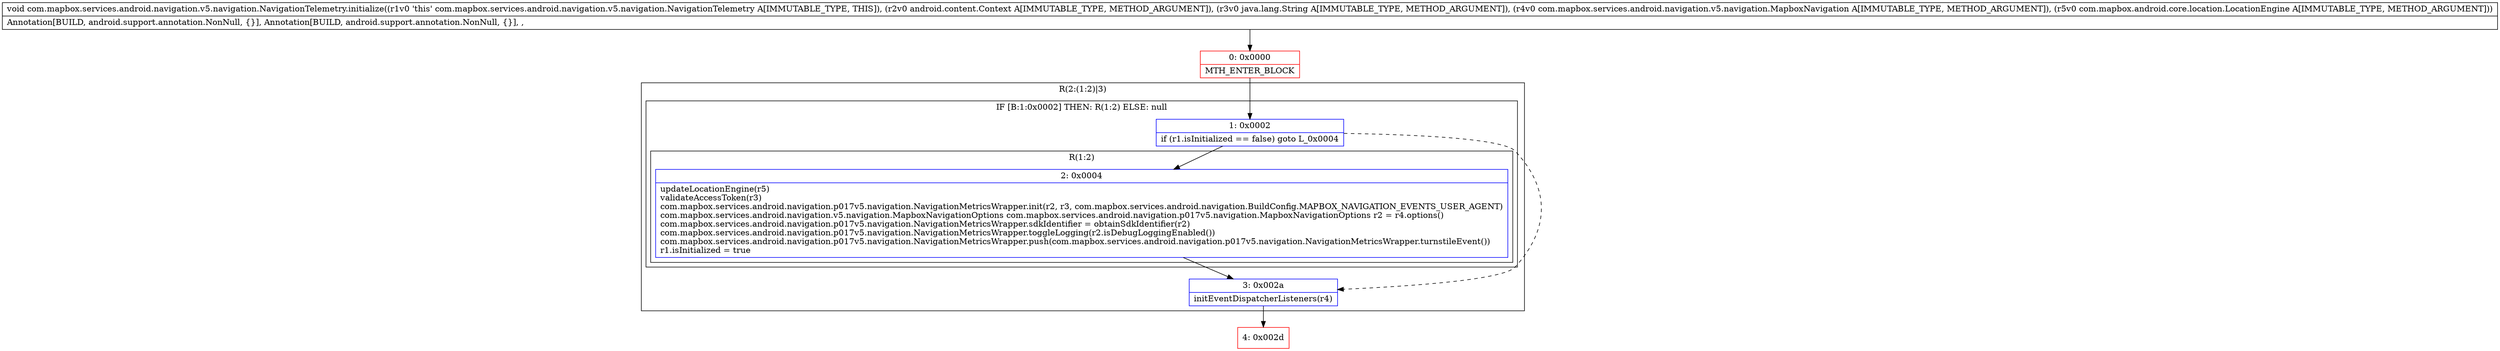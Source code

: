 digraph "CFG forcom.mapbox.services.android.navigation.v5.navigation.NavigationTelemetry.initialize(Landroid\/content\/Context;Ljava\/lang\/String;Lcom\/mapbox\/services\/android\/navigation\/v5\/navigation\/MapboxNavigation;Lcom\/mapbox\/android\/core\/location\/LocationEngine;)V" {
subgraph cluster_Region_502783429 {
label = "R(2:(1:2)|3)";
node [shape=record,color=blue];
subgraph cluster_IfRegion_99908919 {
label = "IF [B:1:0x0002] THEN: R(1:2) ELSE: null";
node [shape=record,color=blue];
Node_1 [shape=record,label="{1\:\ 0x0002|if (r1.isInitialized == false) goto L_0x0004\l}"];
subgraph cluster_Region_1462410155 {
label = "R(1:2)";
node [shape=record,color=blue];
Node_2 [shape=record,label="{2\:\ 0x0004|updateLocationEngine(r5)\lvalidateAccessToken(r3)\lcom.mapbox.services.android.navigation.p017v5.navigation.NavigationMetricsWrapper.init(r2, r3, com.mapbox.services.android.navigation.BuildConfig.MAPBOX_NAVIGATION_EVENTS_USER_AGENT)\lcom.mapbox.services.android.navigation.v5.navigation.MapboxNavigationOptions com.mapbox.services.android.navigation.p017v5.navigation.MapboxNavigationOptions r2 = r4.options()\lcom.mapbox.services.android.navigation.p017v5.navigation.NavigationMetricsWrapper.sdkIdentifier = obtainSdkIdentifier(r2)\lcom.mapbox.services.android.navigation.p017v5.navigation.NavigationMetricsWrapper.toggleLogging(r2.isDebugLoggingEnabled())\lcom.mapbox.services.android.navigation.p017v5.navigation.NavigationMetricsWrapper.push(com.mapbox.services.android.navigation.p017v5.navigation.NavigationMetricsWrapper.turnstileEvent())\lr1.isInitialized = true\l}"];
}
}
Node_3 [shape=record,label="{3\:\ 0x002a|initEventDispatcherListeners(r4)\l}"];
}
Node_0 [shape=record,color=red,label="{0\:\ 0x0000|MTH_ENTER_BLOCK\l}"];
Node_4 [shape=record,color=red,label="{4\:\ 0x002d}"];
MethodNode[shape=record,label="{void com.mapbox.services.android.navigation.v5.navigation.NavigationTelemetry.initialize((r1v0 'this' com.mapbox.services.android.navigation.v5.navigation.NavigationTelemetry A[IMMUTABLE_TYPE, THIS]), (r2v0 android.content.Context A[IMMUTABLE_TYPE, METHOD_ARGUMENT]), (r3v0 java.lang.String A[IMMUTABLE_TYPE, METHOD_ARGUMENT]), (r4v0 com.mapbox.services.android.navigation.v5.navigation.MapboxNavigation A[IMMUTABLE_TYPE, METHOD_ARGUMENT]), (r5v0 com.mapbox.android.core.location.LocationEngine A[IMMUTABLE_TYPE, METHOD_ARGUMENT]))  | Annotation[BUILD, android.support.annotation.NonNull, \{\}], Annotation[BUILD, android.support.annotation.NonNull, \{\}], , \l}"];
MethodNode -> Node_0;
Node_1 -> Node_2;
Node_1 -> Node_3[style=dashed];
Node_2 -> Node_3;
Node_3 -> Node_4;
Node_0 -> Node_1;
}

